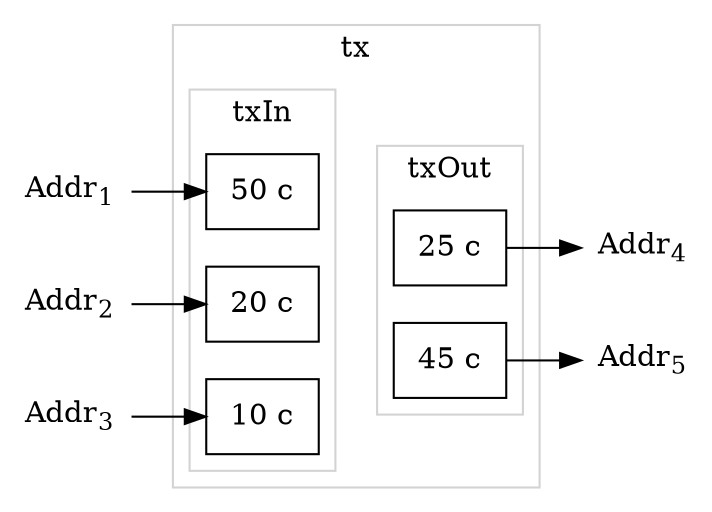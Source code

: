 digraph G {
  node [shape="box"];

  rankdir = LR;
  ratio="compress";

  subgraph cluster_tx {
    label = "tx"
    color=lightgrey;

     subgraph cluster_tx_in {
       label = "txIn"
       i1 [label="50 c"]
       i2 [label="20 c"]
       i3 [label="10 c"]
     }

     subgraph cluster_tx_out {
       label = "txOut"
       o1 [label="25 c"]
       o2 [label="45 c"]
     }
    edge [style=invis];
    i1 -> o1
    i3 -> o2
  }

  node [shape=plaintext]

  ui1[label=<Addr<SUB>1</SUB>>]
  ui2[label=<Addr<SUB>2</SUB>>]
  ui3[label=<Addr<SUB>3</SUB>>]
  uo1[label=<Addr<SUB>4</SUB>>]
  uo2[label=<Addr<SUB>5</SUB>>]


  ui1 -> i1; ui2 -> i2; ui3 -> i3; o1 -> uo1; o2 -> uo2;

}
